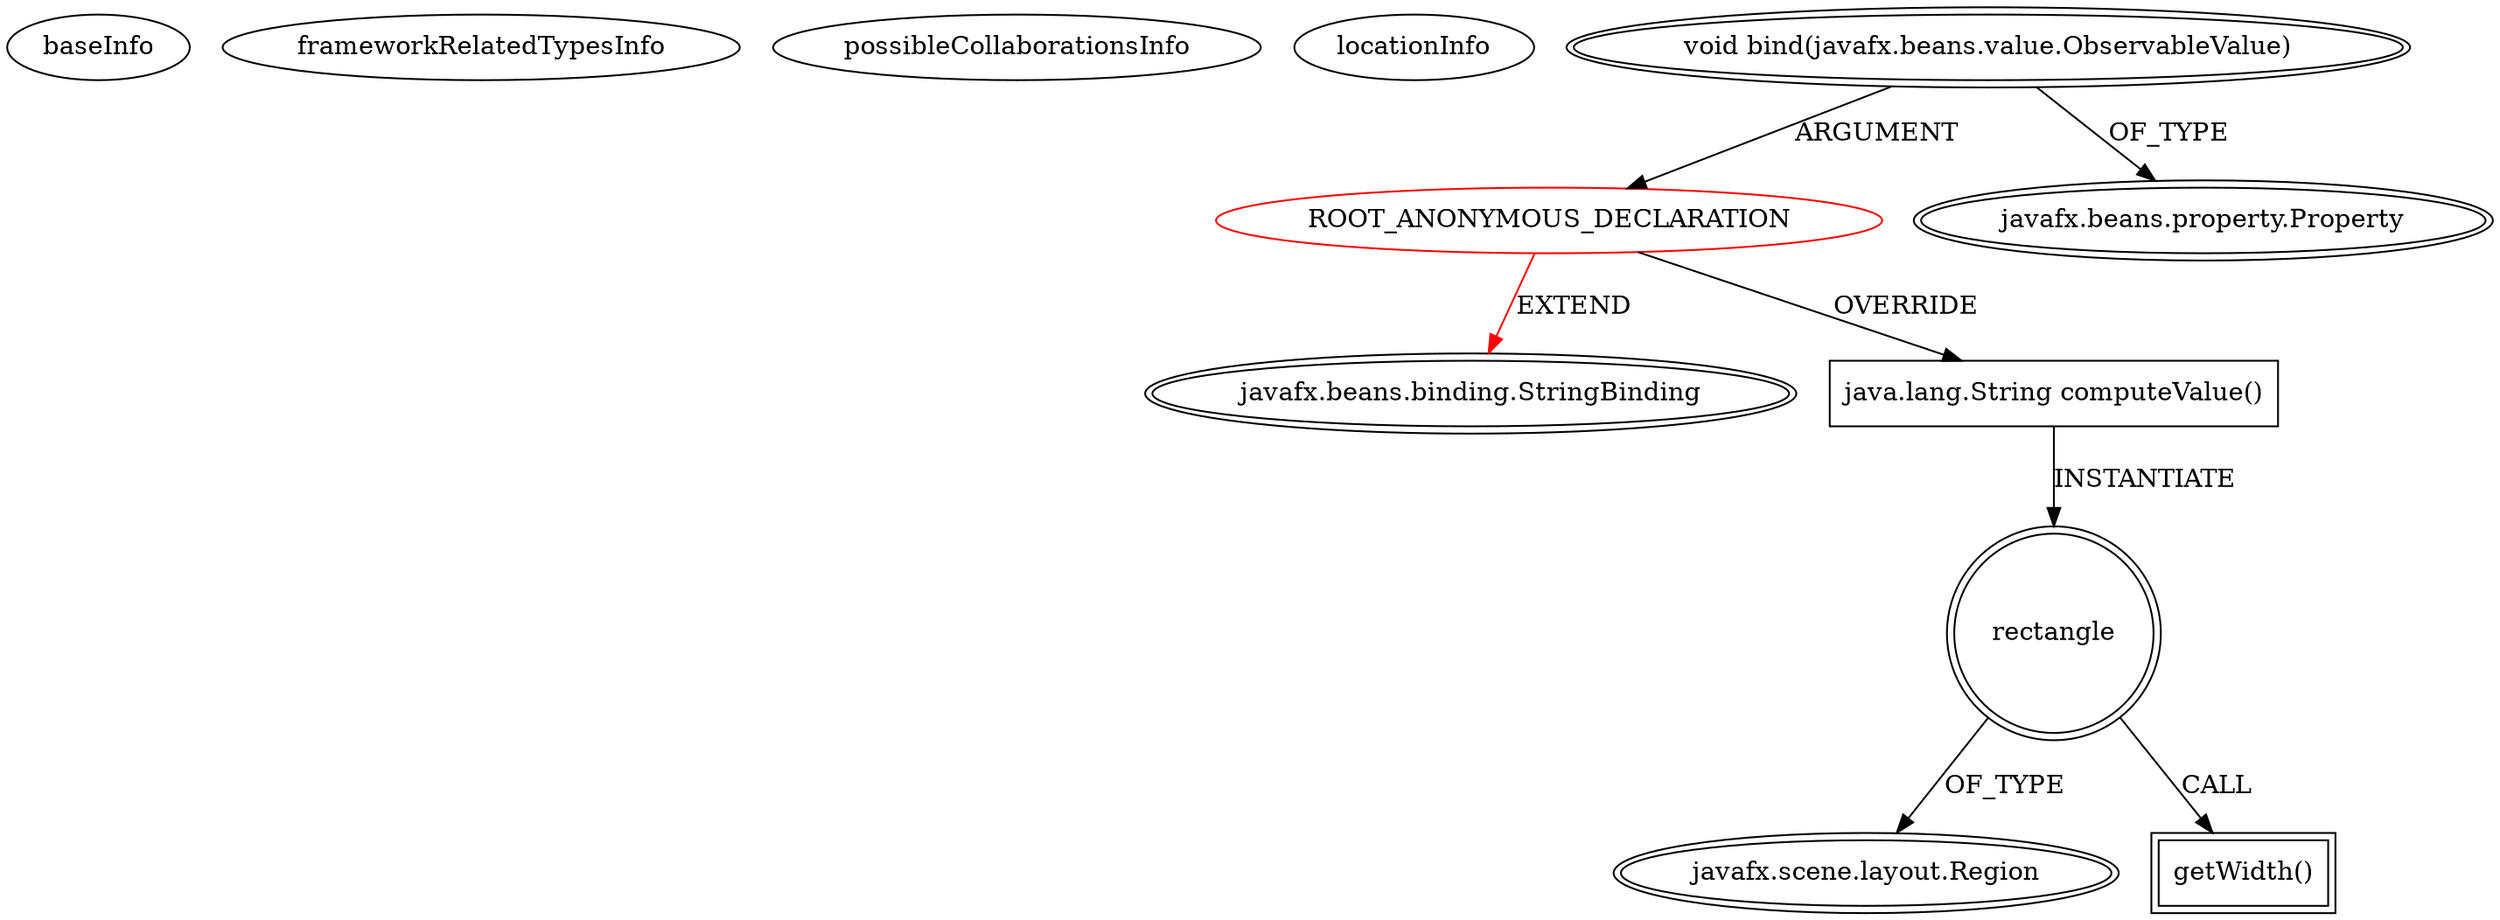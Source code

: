 digraph {
baseInfo[graphId=1193,category="extension_graph",isAnonymous=true,possibleRelation=false]
frameworkRelatedTypesInfo[0="javafx.beans.binding.StringBinding"]
possibleCollaborationsInfo[]
locationInfo[projectName="SaiPradeepDandem-javafx2-gradient-builder",filePath="/SaiPradeepDandem-javafx2-gradient-builder/javafx2-gradient-builder-master/src/main/java/com/javafx/gradientbuilder/application/GradientBuilderApp.java",contextSignature="javafx.scene.layout.StackPane configureRectanglePane()",graphId="1193"]
0[label="ROOT_ANONYMOUS_DECLARATION",vertexType="ROOT_ANONYMOUS_DECLARATION",isFrameworkType=false,color=red]
1[label="javafx.beans.binding.StringBinding",vertexType="FRAMEWORK_CLASS_TYPE",isFrameworkType=true,peripheries=2]
2[label="void bind(javafx.beans.value.ObservableValue)",vertexType="OUTSIDE_CALL",isFrameworkType=true,peripheries=2]
3[label="javafx.beans.property.Property",vertexType="FRAMEWORK_INTERFACE_TYPE",isFrameworkType=true,peripheries=2]
4[label="java.lang.String computeValue()",vertexType="OVERRIDING_METHOD_DECLARATION",isFrameworkType=false,shape=box]
5[label="rectangle",vertexType="VARIABLE_EXPRESION",isFrameworkType=true,peripheries=2,shape=circle]
7[label="javafx.scene.layout.Region",vertexType="FRAMEWORK_CLASS_TYPE",isFrameworkType=true,peripheries=2]
6[label="getWidth()",vertexType="INSIDE_CALL",isFrameworkType=true,peripheries=2,shape=box]
0->1[label="EXTEND",color=red]
2->0[label="ARGUMENT"]
2->3[label="OF_TYPE"]
0->4[label="OVERRIDE"]
4->5[label="INSTANTIATE"]
5->7[label="OF_TYPE"]
5->6[label="CALL"]
}
